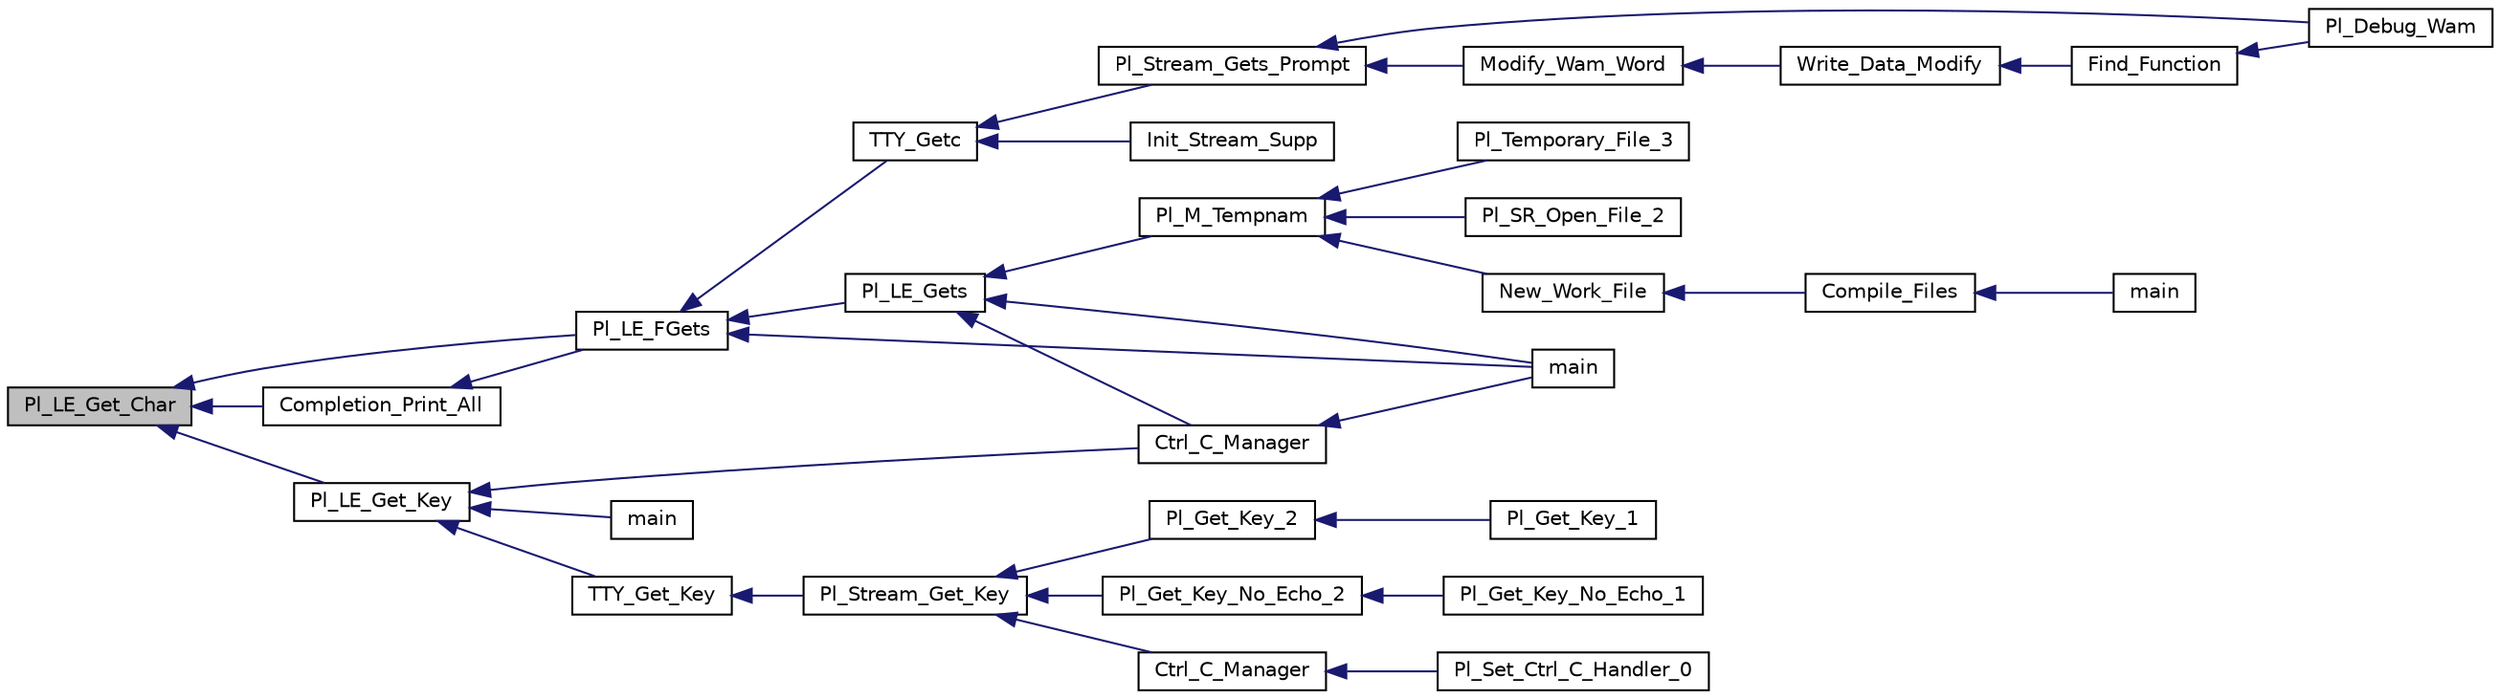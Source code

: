 digraph "Pl_LE_Get_Char"
{
  edge [fontname="Helvetica",fontsize="10",labelfontname="Helvetica",labelfontsize="10"];
  node [fontname="Helvetica",fontsize="10",shape=record];
  rankdir="LR";
  Node1 [label="Pl_LE_Get_Char",height=0.2,width=0.4,color="black", fillcolor="grey75", style="filled", fontcolor="black"];
  Node1 -> Node2 [dir="back",color="midnightblue",fontsize="10",style="solid",fontname="Helvetica"];
  Node2 [label="Pl_LE_FGets",height=0.2,width=0.4,color="black", fillcolor="white", style="filled",URL="$linedit_8h.html#afc3f434a6c8f1502ac218732fbc625f5"];
  Node2 -> Node3 [dir="back",color="midnightblue",fontsize="10",style="solid",fontname="Helvetica"];
  Node3 [label="TTY_Getc",height=0.2,width=0.4,color="black", fillcolor="white", style="filled",URL="$stream__supp_8c.html#af724b584a512fb1443bbf02c4ae0d153"];
  Node3 -> Node4 [dir="back",color="midnightblue",fontsize="10",style="solid",fontname="Helvetica"];
  Node4 [label="Init_Stream_Supp",height=0.2,width=0.4,color="black", fillcolor="white", style="filled",URL="$stream__supp_8c.html#a46a2de744d0ab922af4d2edc06e1ac48"];
  Node3 -> Node5 [dir="back",color="midnightblue",fontsize="10",style="solid",fontname="Helvetica"];
  Node5 [label="Pl_Stream_Gets_Prompt",height=0.2,width=0.4,color="black", fillcolor="white", style="filled",URL="$stream__supp_8h.html#a2f93cffadbbe16ff8c57ac78497b9c14"];
  Node5 -> Node6 [dir="back",color="midnightblue",fontsize="10",style="solid",fontname="Helvetica"];
  Node6 [label="Pl_Debug_Wam",height=0.2,width=0.4,color="black", fillcolor="white", style="filled",URL="$debugger__c_8c.html#a11e816a7993314a8e53789bac9a67f53"];
  Node5 -> Node7 [dir="back",color="midnightblue",fontsize="10",style="solid",fontname="Helvetica"];
  Node7 [label="Modify_Wam_Word",height=0.2,width=0.4,color="black", fillcolor="white", style="filled",URL="$debugger__c_8c.html#a038a5ba206b2861a848c62b9ec060b65"];
  Node7 -> Node8 [dir="back",color="midnightblue",fontsize="10",style="solid",fontname="Helvetica"];
  Node8 [label="Write_Data_Modify",height=0.2,width=0.4,color="black", fillcolor="white", style="filled",URL="$debugger__c_8c.html#acf94b4468a0d9f4b6e103f388bb3cb63"];
  Node8 -> Node9 [dir="back",color="midnightblue",fontsize="10",style="solid",fontname="Helvetica"];
  Node9 [label="Find_Function",height=0.2,width=0.4,color="black", fillcolor="white", style="filled",URL="$debugger__c_8c.html#ae03520aa896def6dd036699b888bd0ef"];
  Node9 -> Node6 [dir="back",color="midnightblue",fontsize="10",style="solid",fontname="Helvetica"];
  Node2 -> Node10 [dir="back",color="midnightblue",fontsize="10",style="solid",fontname="Helvetica"];
  Node10 [label="Pl_LE_Gets",height=0.2,width=0.4,color="black", fillcolor="white", style="filled",URL="$linedit_8h.html#aaa0d7627c7e48ff6b19dea876609eaf5"];
  Node10 -> Node11 [dir="back",color="midnightblue",fontsize="10",style="solid",fontname="Helvetica"];
  Node11 [label="Pl_M_Tempnam",height=0.2,width=0.4,color="black", fillcolor="white", style="filled",URL="$machine1_8h.html#a7aa127682707f8916310f0f957ce96e9"];
  Node11 -> Node12 [dir="back",color="midnightblue",fontsize="10",style="solid",fontname="Helvetica"];
  Node12 [label="Pl_Temporary_File_3",height=0.2,width=0.4,color="black", fillcolor="white", style="filled",URL="$os__interf__c_8c.html#a6722c00cc235f3e4a851135bfa315052"];
  Node11 -> Node13 [dir="back",color="midnightblue",fontsize="10",style="solid",fontname="Helvetica"];
  Node13 [label="Pl_SR_Open_File_2",height=0.2,width=0.4,color="black", fillcolor="white", style="filled",URL="$src__rdr__c_8c.html#ae6f2889304119849adebc18b8d5a305e"];
  Node11 -> Node14 [dir="back",color="midnightblue",fontsize="10",style="solid",fontname="Helvetica"];
  Node14 [label="New_Work_File",height=0.2,width=0.4,color="black", fillcolor="white", style="filled",URL="$top__comp_8c.html#ad884a3c78eb6a18d668b910603246cae"];
  Node14 -> Node15 [dir="back",color="midnightblue",fontsize="10",style="solid",fontname="Helvetica"];
  Node15 [label="Compile_Files",height=0.2,width=0.4,color="black", fillcolor="white", style="filled",URL="$top__comp_8c.html#aa6e7332fd3a101bded89f75e707d3333"];
  Node15 -> Node16 [dir="back",color="midnightblue",fontsize="10",style="solid",fontname="Helvetica"];
  Node16 [label="main",height=0.2,width=0.4,color="black", fillcolor="white", style="filled",URL="$top__comp_8c.html#a0ddf1224851353fc92bfbff6f499fa97"];
  Node10 -> Node17 [dir="back",color="midnightblue",fontsize="10",style="solid",fontname="Helvetica"];
  Node17 [label="Ctrl_C_Manager",height=0.2,width=0.4,color="black", fillcolor="white", style="filled",URL="$test__linedit_8c.html#aff54f72a936c24930b5fee97f82033d5"];
  Node17 -> Node18 [dir="back",color="midnightblue",fontsize="10",style="solid",fontname="Helvetica"];
  Node18 [label="main",height=0.2,width=0.4,color="black", fillcolor="white", style="filled",URL="$test__linedit_8c.html#a0ddf1224851353fc92bfbff6f499fa97"];
  Node10 -> Node18 [dir="back",color="midnightblue",fontsize="10",style="solid",fontname="Helvetica"];
  Node2 -> Node18 [dir="back",color="midnightblue",fontsize="10",style="solid",fontname="Helvetica"];
  Node1 -> Node19 [dir="back",color="midnightblue",fontsize="10",style="solid",fontname="Helvetica"];
  Node19 [label="Completion_Print_All",height=0.2,width=0.4,color="black", fillcolor="white", style="filled",URL="$linedit_8c.html#adbd65989f4f07bd70b23ac9aeb99382f"];
  Node19 -> Node2 [dir="back",color="midnightblue",fontsize="10",style="solid",fontname="Helvetica"];
  Node1 -> Node20 [dir="back",color="midnightblue",fontsize="10",style="solid",fontname="Helvetica"];
  Node20 [label="Pl_LE_Get_Key",height=0.2,width=0.4,color="black", fillcolor="white", style="filled",URL="$linedit_8h.html#a4f1c0c59dd4227be9ac33ccc96c7d8d9"];
  Node20 -> Node21 [dir="back",color="midnightblue",fontsize="10",style="solid",fontname="Helvetica"];
  Node21 [label="TTY_Get_Key",height=0.2,width=0.4,color="black", fillcolor="white", style="filled",URL="$stream__supp_8c.html#a50c66fd397c6e90e83731c9773bea731"];
  Node21 -> Node22 [dir="back",color="midnightblue",fontsize="10",style="solid",fontname="Helvetica"];
  Node22 [label="Pl_Stream_Get_Key",height=0.2,width=0.4,color="black", fillcolor="white", style="filled",URL="$stream__supp_8h.html#a26cd9e00963fb491e6fa10c28d707bb0"];
  Node22 -> Node23 [dir="back",color="midnightblue",fontsize="10",style="solid",fontname="Helvetica"];
  Node23 [label="Pl_Get_Key_2",height=0.2,width=0.4,color="black", fillcolor="white", style="filled",URL="$char__io__c_8c.html#a991e3204fa1034f2ac6a2e2673d84cdd"];
  Node23 -> Node24 [dir="back",color="midnightblue",fontsize="10",style="solid",fontname="Helvetica"];
  Node24 [label="Pl_Get_Key_1",height=0.2,width=0.4,color="black", fillcolor="white", style="filled",URL="$char__io__c_8c.html#a6a8b7ad4c74d227584c2275c4ba5d27e"];
  Node22 -> Node25 [dir="back",color="midnightblue",fontsize="10",style="solid",fontname="Helvetica"];
  Node25 [label="Pl_Get_Key_No_Echo_2",height=0.2,width=0.4,color="black", fillcolor="white", style="filled",URL="$char__io__c_8c.html#a41e9061d4dc3707ab8082e9faa4e3dc4"];
  Node25 -> Node26 [dir="back",color="midnightblue",fontsize="10",style="solid",fontname="Helvetica"];
  Node26 [label="Pl_Get_Key_No_Echo_1",height=0.2,width=0.4,color="black", fillcolor="white", style="filled",URL="$char__io__c_8c.html#a87ebd235975250a51e3ebfac93ab2572"];
  Node22 -> Node27 [dir="back",color="midnightblue",fontsize="10",style="solid",fontname="Helvetica"];
  Node27 [label="Ctrl_C_Manager",height=0.2,width=0.4,color="black", fillcolor="white", style="filled",URL="$top__level__c_8c.html#ac5412344b34dcaf81d8e802130005f66"];
  Node27 -> Node28 [dir="back",color="midnightblue",fontsize="10",style="solid",fontname="Helvetica"];
  Node28 [label="Pl_Set_Ctrl_C_Handler_0",height=0.2,width=0.4,color="black", fillcolor="white", style="filled",URL="$top__level__c_8c.html#a3483f2f20c8122c68fedd8249b0ad767"];
  Node20 -> Node17 [dir="back",color="midnightblue",fontsize="10",style="solid",fontname="Helvetica"];
  Node20 -> Node29 [dir="back",color="midnightblue",fontsize="10",style="solid",fontname="Helvetica"];
  Node29 [label="main",height=0.2,width=0.4,color="black", fillcolor="white", style="filled",URL="$test__noecho_8c.html#a0ddf1224851353fc92bfbff6f499fa97"];
}
